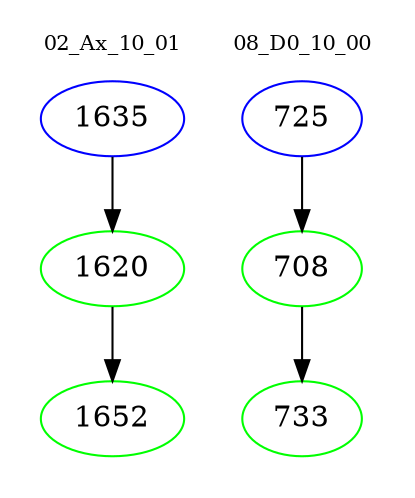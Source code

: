 digraph{
subgraph cluster_0 {
color = white
label = "02_Ax_10_01";
fontsize=10;
T0_1635 [label="1635", color="blue"]
T0_1635 -> T0_1620 [color="black"]
T0_1620 [label="1620", color="green"]
T0_1620 -> T0_1652 [color="black"]
T0_1652 [label="1652", color="green"]
}
subgraph cluster_1 {
color = white
label = "08_D0_10_00";
fontsize=10;
T1_725 [label="725", color="blue"]
T1_725 -> T1_708 [color="black"]
T1_708 [label="708", color="green"]
T1_708 -> T1_733 [color="black"]
T1_733 [label="733", color="green"]
}
}
